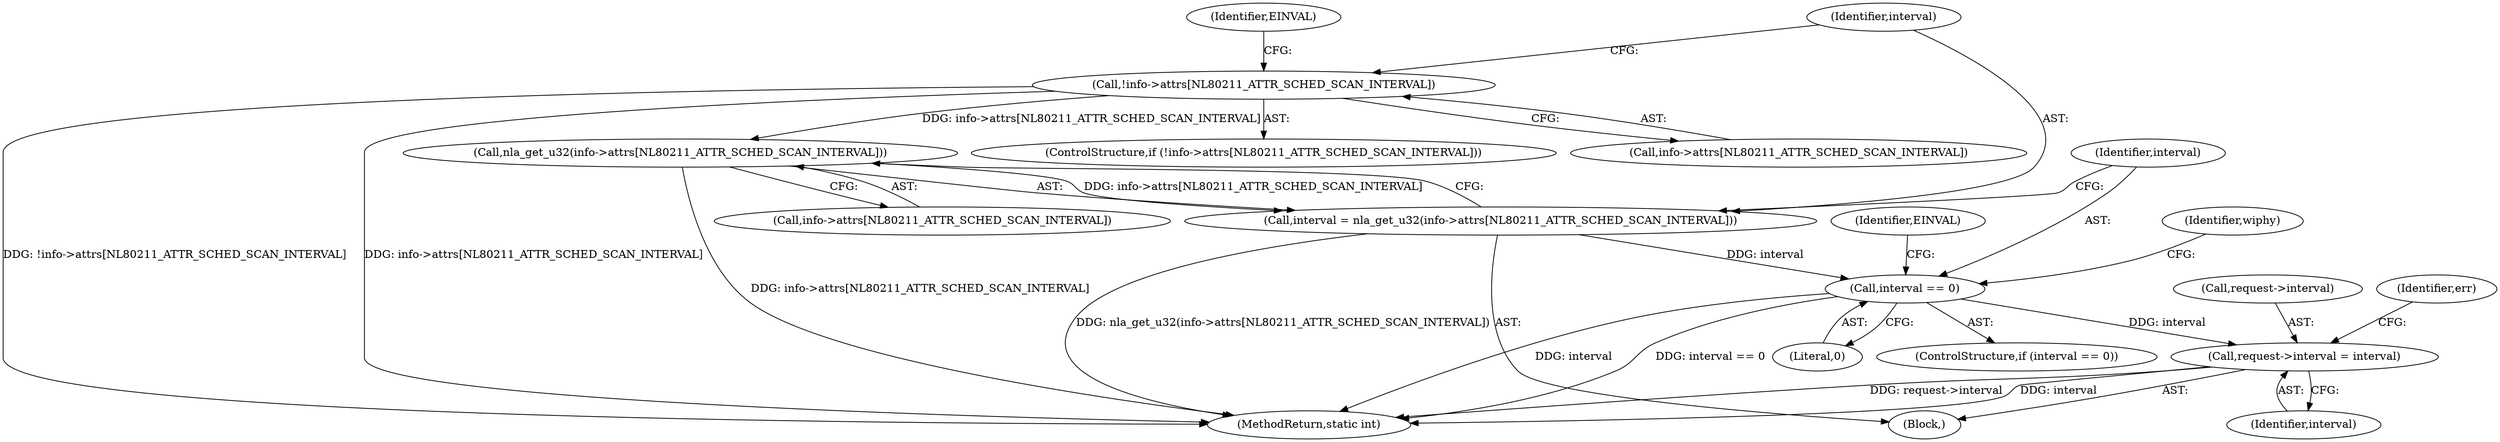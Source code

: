 digraph "0_linux_208c72f4fe44fe09577e7975ba0e7fa0278f3d03@array" {
"1000186" [label="(Call,nla_get_u32(info->attrs[NL80211_ATTR_SCHED_SCAN_INTERVAL]))"];
"1000175" [label="(Call,!info->attrs[NL80211_ATTR_SCHED_SCAN_INTERVAL])"];
"1000184" [label="(Call,interval = nla_get_u32(info->attrs[NL80211_ATTR_SCHED_SCAN_INTERVAL]))"];
"1000193" [label="(Call,interval == 0)"];
"1000598" [label="(Call,request->interval = interval)"];
"1000598" [label="(Call,request->interval = interval)"];
"1000198" [label="(Identifier,EINVAL)"];
"1000599" [label="(Call,request->interval)"];
"1000106" [label="(Block,)"];
"1000194" [label="(Identifier,interval)"];
"1000186" [label="(Call,nla_get_u32(info->attrs[NL80211_ATTR_SCHED_SCAN_INTERVAL]))"];
"1000602" [label="(Identifier,interval)"];
"1000632" [label="(MethodReturn,static int)"];
"1000174" [label="(ControlStructure,if (!info->attrs[NL80211_ATTR_SCHED_SCAN_INTERVAL]))"];
"1000195" [label="(Literal,0)"];
"1000604" [label="(Identifier,err)"];
"1000184" [label="(Call,interval = nla_get_u32(info->attrs[NL80211_ATTR_SCHED_SCAN_INTERVAL]))"];
"1000185" [label="(Identifier,interval)"];
"1000175" [label="(Call,!info->attrs[NL80211_ATTR_SCHED_SCAN_INTERVAL])"];
"1000183" [label="(Identifier,EINVAL)"];
"1000193" [label="(Call,interval == 0)"];
"1000192" [label="(ControlStructure,if (interval == 0))"];
"1000176" [label="(Call,info->attrs[NL80211_ATTR_SCHED_SCAN_INTERVAL])"];
"1000187" [label="(Call,info->attrs[NL80211_ATTR_SCHED_SCAN_INTERVAL])"];
"1000200" [label="(Identifier,wiphy)"];
"1000186" -> "1000184"  [label="AST: "];
"1000186" -> "1000187"  [label="CFG: "];
"1000187" -> "1000186"  [label="AST: "];
"1000184" -> "1000186"  [label="CFG: "];
"1000186" -> "1000632"  [label="DDG: info->attrs[NL80211_ATTR_SCHED_SCAN_INTERVAL]"];
"1000186" -> "1000184"  [label="DDG: info->attrs[NL80211_ATTR_SCHED_SCAN_INTERVAL]"];
"1000175" -> "1000186"  [label="DDG: info->attrs[NL80211_ATTR_SCHED_SCAN_INTERVAL]"];
"1000175" -> "1000174"  [label="AST: "];
"1000175" -> "1000176"  [label="CFG: "];
"1000176" -> "1000175"  [label="AST: "];
"1000183" -> "1000175"  [label="CFG: "];
"1000185" -> "1000175"  [label="CFG: "];
"1000175" -> "1000632"  [label="DDG: info->attrs[NL80211_ATTR_SCHED_SCAN_INTERVAL]"];
"1000175" -> "1000632"  [label="DDG: !info->attrs[NL80211_ATTR_SCHED_SCAN_INTERVAL]"];
"1000184" -> "1000106"  [label="AST: "];
"1000185" -> "1000184"  [label="AST: "];
"1000194" -> "1000184"  [label="CFG: "];
"1000184" -> "1000632"  [label="DDG: nla_get_u32(info->attrs[NL80211_ATTR_SCHED_SCAN_INTERVAL])"];
"1000184" -> "1000193"  [label="DDG: interval"];
"1000193" -> "1000192"  [label="AST: "];
"1000193" -> "1000195"  [label="CFG: "];
"1000194" -> "1000193"  [label="AST: "];
"1000195" -> "1000193"  [label="AST: "];
"1000198" -> "1000193"  [label="CFG: "];
"1000200" -> "1000193"  [label="CFG: "];
"1000193" -> "1000632"  [label="DDG: interval"];
"1000193" -> "1000632"  [label="DDG: interval == 0"];
"1000193" -> "1000598"  [label="DDG: interval"];
"1000598" -> "1000106"  [label="AST: "];
"1000598" -> "1000602"  [label="CFG: "];
"1000599" -> "1000598"  [label="AST: "];
"1000602" -> "1000598"  [label="AST: "];
"1000604" -> "1000598"  [label="CFG: "];
"1000598" -> "1000632"  [label="DDG: request->interval"];
"1000598" -> "1000632"  [label="DDG: interval"];
}
